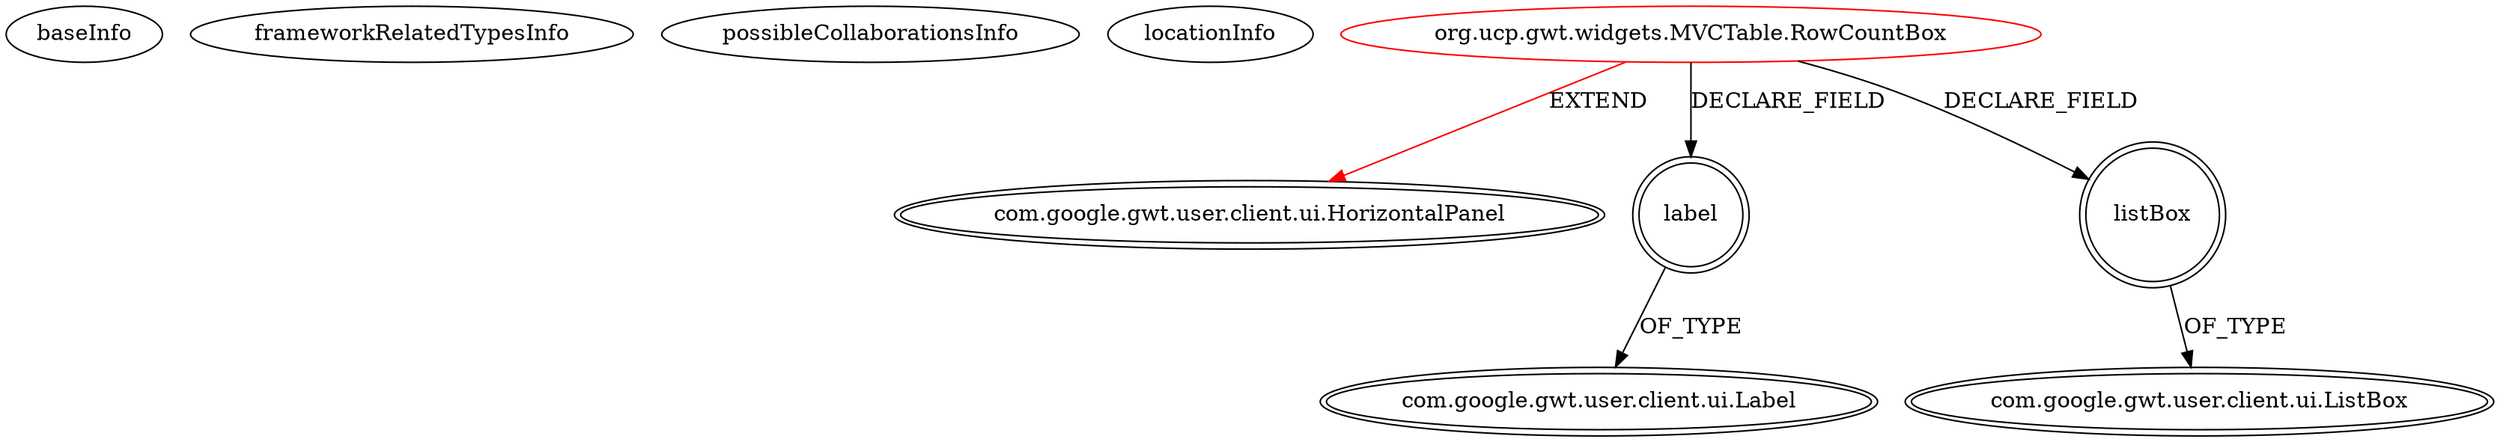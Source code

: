 digraph {
baseInfo[graphId=3014,category="extension_graph",isAnonymous=false,possibleRelation=false]
frameworkRelatedTypesInfo[0="com.google.gwt.user.client.ui.HorizontalPanel"]
possibleCollaborationsInfo[]
locationInfo[projectName="hmiguellima-ugat",filePath="/hmiguellima-ugat/ugat-master/src/org/ucp/gwt/widgets/MVCTable.java",contextSignature="RowCountBox",graphId="3014"]
0[label="org.ucp.gwt.widgets.MVCTable.RowCountBox",vertexType="ROOT_CLIENT_CLASS_DECLARATION",isFrameworkType=false,color=red]
1[label="com.google.gwt.user.client.ui.HorizontalPanel",vertexType="FRAMEWORK_CLASS_TYPE",isFrameworkType=true,peripheries=2]
2[label="label",vertexType="FIELD_DECLARATION",isFrameworkType=true,peripheries=2,shape=circle]
3[label="com.google.gwt.user.client.ui.Label",vertexType="FRAMEWORK_CLASS_TYPE",isFrameworkType=true,peripheries=2]
4[label="listBox",vertexType="FIELD_DECLARATION",isFrameworkType=true,peripheries=2,shape=circle]
5[label="com.google.gwt.user.client.ui.ListBox",vertexType="FRAMEWORK_CLASS_TYPE",isFrameworkType=true,peripheries=2]
0->1[label="EXTEND",color=red]
0->2[label="DECLARE_FIELD"]
2->3[label="OF_TYPE"]
0->4[label="DECLARE_FIELD"]
4->5[label="OF_TYPE"]
}

